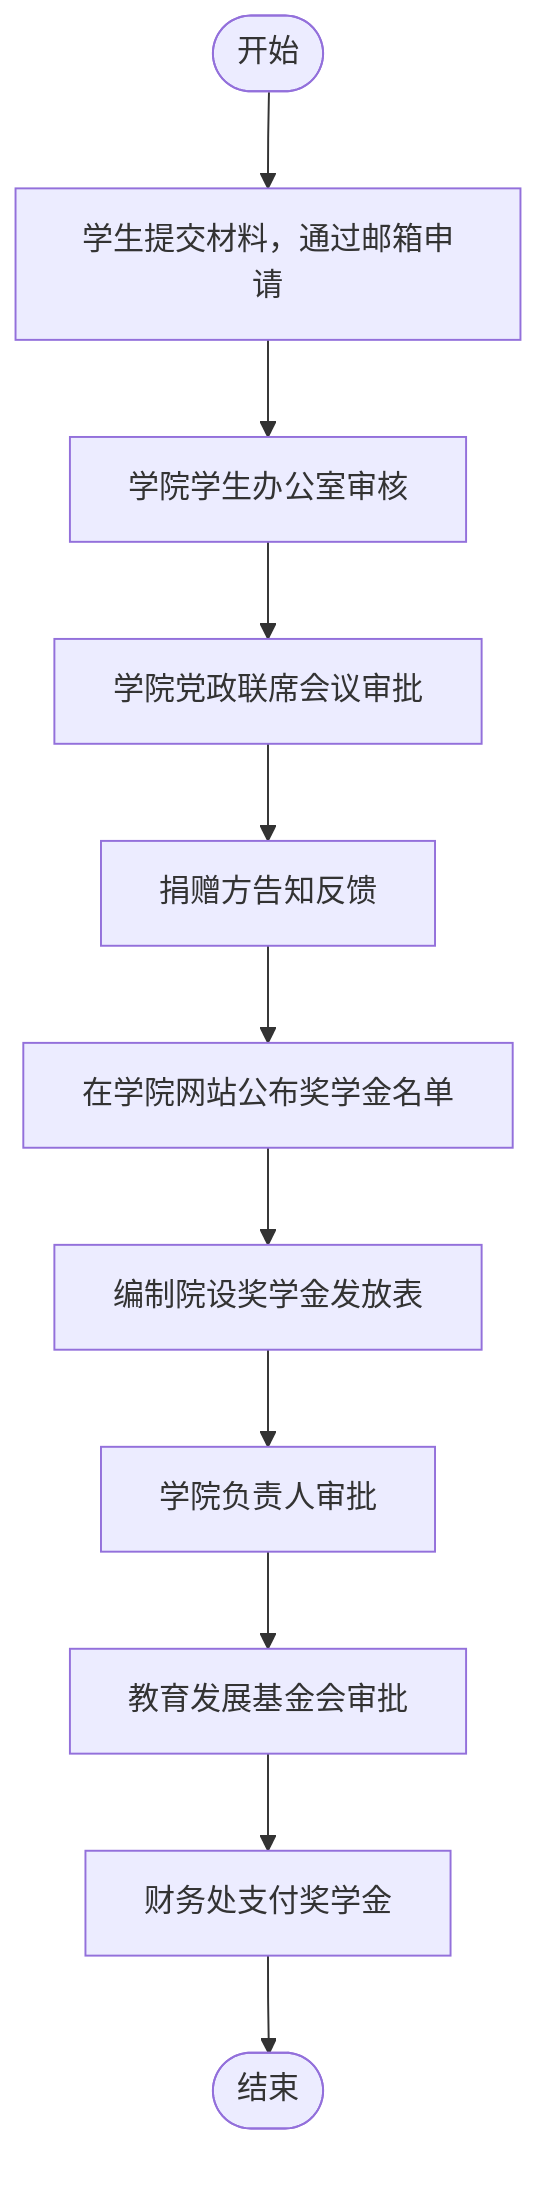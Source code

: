 flowchart TD
    Start([开始])
    End([结束])
    A[学生提交材料，通过邮箱申请]
    B[学院学生办公室审核]
    C[学院党政联席会议审批]
    D[捐赠方告知反馈]
    E[在学院网站公布奖学金名单]
    F[编制院设奖学金发放表]
    G[学院负责人审批]
    H[教育发展基金会审批]
    I[财务处支付奖学金]
    Start --> A --> B --> C --> D --> E --> F --> G --> H --> I --> End